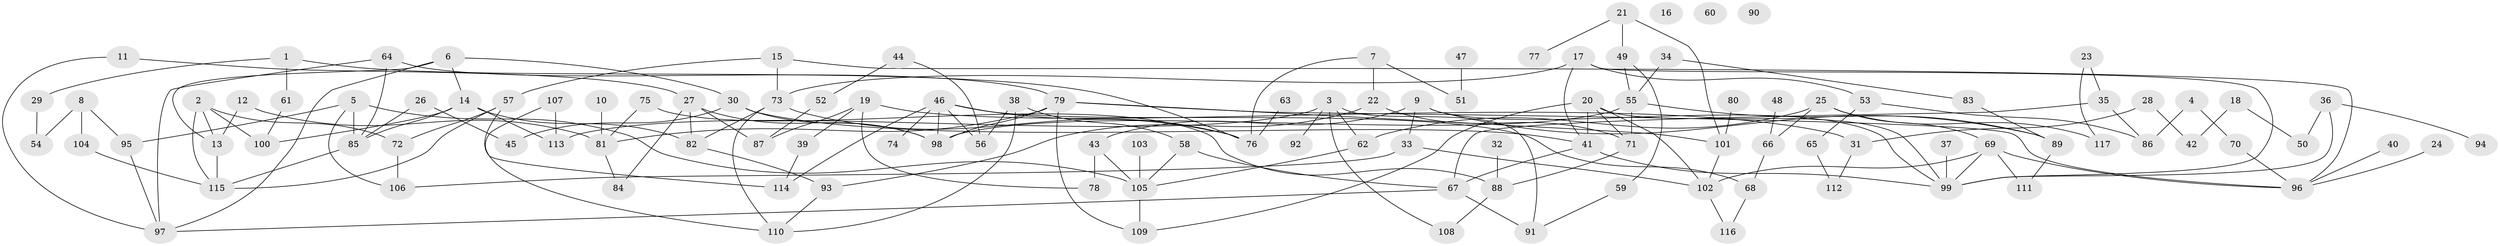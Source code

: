 // Generated by graph-tools (version 1.1) at 2025/12/03/09/25 04:12:54]
// undirected, 117 vertices, 173 edges
graph export_dot {
graph [start="1"]
  node [color=gray90,style=filled];
  1;
  2;
  3;
  4;
  5;
  6;
  7;
  8;
  9;
  10;
  11;
  12;
  13;
  14;
  15;
  16;
  17;
  18;
  19;
  20;
  21;
  22;
  23;
  24;
  25;
  26;
  27;
  28;
  29;
  30;
  31;
  32;
  33;
  34;
  35;
  36;
  37;
  38;
  39;
  40;
  41;
  42;
  43;
  44;
  45;
  46;
  47;
  48;
  49;
  50;
  51;
  52;
  53;
  54;
  55;
  56;
  57;
  58;
  59;
  60;
  61;
  62;
  63;
  64;
  65;
  66;
  67;
  68;
  69;
  70;
  71;
  72;
  73;
  74;
  75;
  76;
  77;
  78;
  79;
  80;
  81;
  82;
  83;
  84;
  85;
  86;
  87;
  88;
  89;
  90;
  91;
  92;
  93;
  94;
  95;
  96;
  97;
  98;
  99;
  100;
  101;
  102;
  103;
  104;
  105;
  106;
  107;
  108;
  109;
  110;
  111;
  112;
  113;
  114;
  115;
  116;
  117;
  1 -- 29;
  1 -- 61;
  1 -- 76;
  2 -- 13;
  2 -- 72;
  2 -- 100;
  2 -- 115;
  3 -- 62;
  3 -- 91;
  3 -- 92;
  3 -- 108;
  3 -- 113;
  4 -- 70;
  4 -- 86;
  5 -- 85;
  5 -- 95;
  5 -- 105;
  5 -- 106;
  6 -- 13;
  6 -- 14;
  6 -- 30;
  6 -- 97;
  7 -- 22;
  7 -- 51;
  7 -- 76;
  8 -- 54;
  8 -- 95;
  8 -- 104;
  9 -- 33;
  9 -- 43;
  9 -- 89;
  9 -- 99;
  10 -- 81;
  11 -- 27;
  11 -- 97;
  12 -- 13;
  12 -- 81;
  13 -- 115;
  14 -- 82;
  14 -- 85;
  14 -- 100;
  14 -- 113;
  15 -- 57;
  15 -- 73;
  15 -- 96;
  17 -- 41;
  17 -- 53;
  17 -- 73;
  17 -- 99;
  18 -- 42;
  18 -- 50;
  19 -- 31;
  19 -- 39;
  19 -- 78;
  19 -- 87;
  20 -- 41;
  20 -- 71;
  20 -- 99;
  20 -- 102;
  20 -- 109;
  21 -- 49;
  21 -- 77;
  21 -- 101;
  22 -- 71;
  22 -- 93;
  23 -- 35;
  23 -- 117;
  24 -- 96;
  25 -- 62;
  25 -- 66;
  25 -- 69;
  25 -- 117;
  26 -- 45;
  26 -- 85;
  27 -- 82;
  27 -- 84;
  27 -- 87;
  27 -- 98;
  28 -- 31;
  28 -- 42;
  29 -- 54;
  30 -- 41;
  30 -- 45;
  30 -- 98;
  31 -- 112;
  32 -- 88;
  33 -- 102;
  33 -- 106;
  34 -- 55;
  34 -- 83;
  35 -- 67;
  35 -- 86;
  36 -- 50;
  36 -- 94;
  36 -- 99;
  37 -- 99;
  38 -- 56;
  38 -- 58;
  38 -- 110;
  39 -- 114;
  40 -- 96;
  41 -- 67;
  41 -- 99;
  43 -- 78;
  43 -- 105;
  44 -- 52;
  44 -- 56;
  46 -- 56;
  46 -- 68;
  46 -- 74;
  46 -- 76;
  46 -- 98;
  46 -- 114;
  47 -- 51;
  48 -- 66;
  49 -- 55;
  49 -- 59;
  52 -- 87;
  53 -- 65;
  53 -- 86;
  55 -- 71;
  55 -- 89;
  55 -- 98;
  57 -- 72;
  57 -- 114;
  57 -- 115;
  58 -- 67;
  58 -- 105;
  59 -- 91;
  61 -- 100;
  62 -- 105;
  63 -- 76;
  64 -- 79;
  64 -- 85;
  64 -- 97;
  65 -- 112;
  66 -- 68;
  67 -- 91;
  67 -- 97;
  68 -- 116;
  69 -- 96;
  69 -- 99;
  69 -- 102;
  69 -- 111;
  70 -- 96;
  71 -- 88;
  72 -- 106;
  73 -- 76;
  73 -- 82;
  73 -- 110;
  75 -- 81;
  75 -- 88;
  79 -- 81;
  79 -- 96;
  79 -- 98;
  79 -- 101;
  79 -- 109;
  80 -- 101;
  81 -- 84;
  82 -- 93;
  83 -- 89;
  85 -- 115;
  88 -- 108;
  89 -- 111;
  93 -- 110;
  95 -- 97;
  101 -- 102;
  102 -- 116;
  103 -- 105;
  104 -- 115;
  105 -- 109;
  107 -- 110;
  107 -- 113;
}
